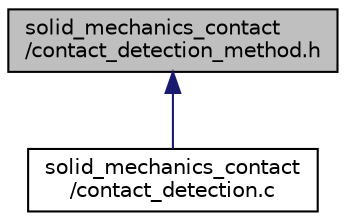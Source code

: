 digraph "solid_mechanics_contact/contact_detection_method.h"
{
 // LATEX_PDF_SIZE
  edge [fontname="Helvetica",fontsize="10",labelfontname="Helvetica",labelfontsize="10"];
  node [fontname="Helvetica",fontsize="10",shape=record];
  Node1 [label="solid_mechanics_contact\l/contact_detection_method.h",height=0.2,width=0.4,color="black", fillcolor="grey75", style="filled", fontcolor="black",tooltip=" "];
  Node1 -> Node2 [dir="back",color="midnightblue",fontsize="10",style="solid"];
  Node2 [label="solid_mechanics_contact\l/contact_detection.c",height=0.2,width=0.4,color="black", fillcolor="white", style="filled",URL="$contact__detection_8c.html",tooltip=" "];
}
